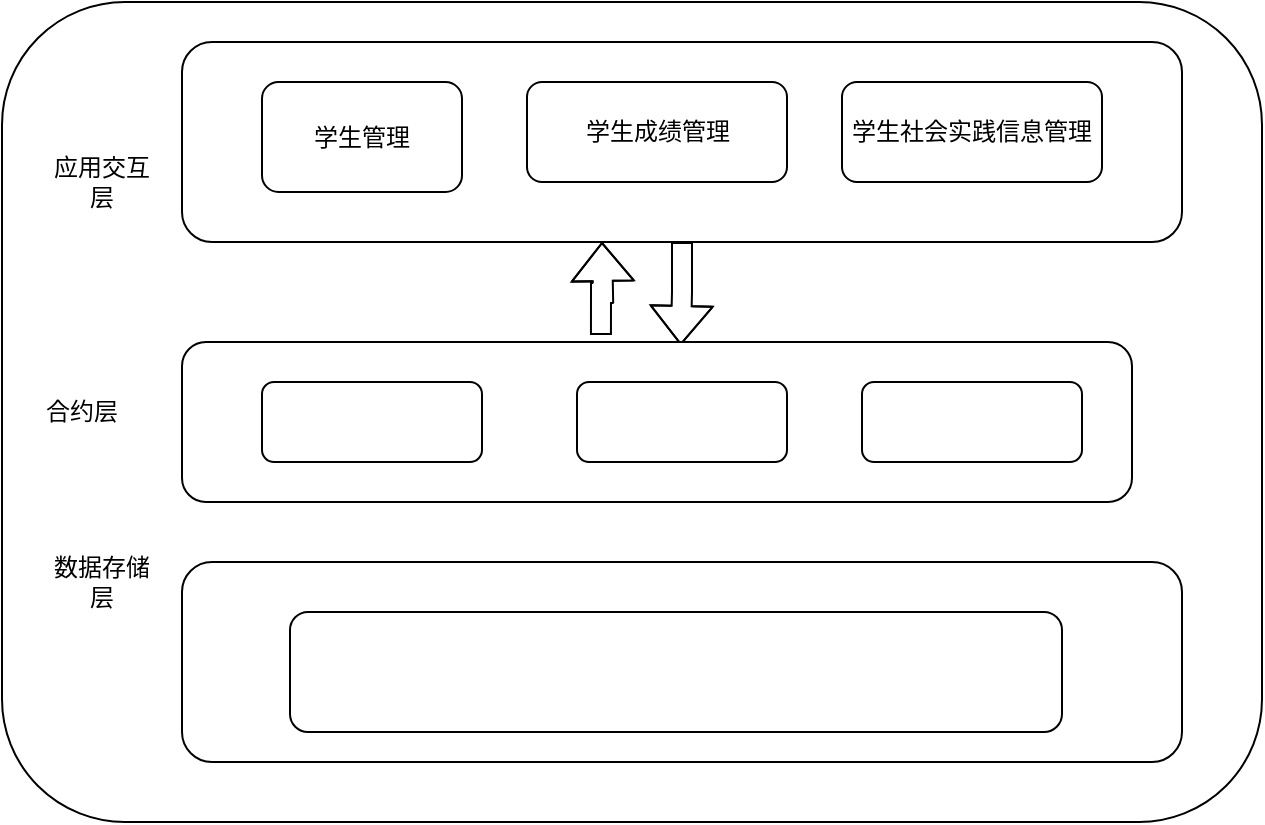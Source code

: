 <mxfile version="20.0.1" type="github">
  <diagram id="19MbuUc1BT7nycTp4Nkc" name="Page-1">
    <mxGraphModel dx="1364" dy="772" grid="1" gridSize="10" guides="1" tooltips="1" connect="1" arrows="1" fold="1" page="1" pageScale="1" pageWidth="827" pageHeight="1169" math="0" shadow="0">
      <root>
        <mxCell id="0" />
        <mxCell id="1" parent="0" />
        <mxCell id="CGRJ25Iukog198GcqVwM-1" value="" style="rounded=1;whiteSpace=wrap;html=1;" vertex="1" parent="1">
          <mxGeometry x="130" y="310" width="630" height="410" as="geometry" />
        </mxCell>
        <mxCell id="CGRJ25Iukog198GcqVwM-20" value="" style="edgeStyle=orthogonalEdgeStyle;rounded=0;orthogonalLoop=1;jettySize=auto;html=1;shape=flexArrow;entryX=0.525;entryY=0.019;entryDx=0;entryDy=0;entryPerimeter=0;" edge="1" parent="1" source="CGRJ25Iukog198GcqVwM-2" target="CGRJ25Iukog198GcqVwM-9">
          <mxGeometry relative="1" as="geometry" />
        </mxCell>
        <mxCell id="CGRJ25Iukog198GcqVwM-2" value="" style="rounded=1;whiteSpace=wrap;html=1;" vertex="1" parent="1">
          <mxGeometry x="220" y="330" width="500" height="100" as="geometry" />
        </mxCell>
        <mxCell id="CGRJ25Iukog198GcqVwM-3" value="学生成绩管理" style="rounded=1;whiteSpace=wrap;html=1;" vertex="1" parent="1">
          <mxGeometry x="392.5" y="350" width="130" height="50" as="geometry" />
        </mxCell>
        <mxCell id="CGRJ25Iukog198GcqVwM-4" value="学生社会实践信息管理" style="rounded=1;whiteSpace=wrap;html=1;" vertex="1" parent="1">
          <mxGeometry x="550" y="350" width="130" height="50" as="geometry" />
        </mxCell>
        <mxCell id="CGRJ25Iukog198GcqVwM-5" value="应用交互层" style="text;html=1;strokeColor=none;fillColor=none;align=center;verticalAlign=middle;whiteSpace=wrap;rounded=0;" vertex="1" parent="1">
          <mxGeometry x="150" y="385" width="60" height="30" as="geometry" />
        </mxCell>
        <mxCell id="CGRJ25Iukog198GcqVwM-6" value="合约层" style="text;html=1;strokeColor=none;fillColor=none;align=center;verticalAlign=middle;whiteSpace=wrap;rounded=0;" vertex="1" parent="1">
          <mxGeometry x="140" y="500" width="60" height="30" as="geometry" />
        </mxCell>
        <mxCell id="CGRJ25Iukog198GcqVwM-8" value="学生管理" style="rounded=1;whiteSpace=wrap;html=1;" vertex="1" parent="1">
          <mxGeometry x="260" y="350" width="100" height="55" as="geometry" />
        </mxCell>
        <mxCell id="CGRJ25Iukog198GcqVwM-22" value="" style="edgeStyle=orthogonalEdgeStyle;shape=flexArrow;rounded=0;orthogonalLoop=1;jettySize=auto;html=1;exitX=0.441;exitY=-0.044;exitDx=0;exitDy=0;exitPerimeter=0;" edge="1" parent="1" source="CGRJ25Iukog198GcqVwM-9">
          <mxGeometry relative="1" as="geometry">
            <mxPoint x="430" y="430" as="targetPoint" />
          </mxGeometry>
        </mxCell>
        <mxCell id="CGRJ25Iukog198GcqVwM-9" value="" style="rounded=1;whiteSpace=wrap;html=1;" vertex="1" parent="1">
          <mxGeometry x="220" y="480" width="475" height="80" as="geometry" />
        </mxCell>
        <mxCell id="CGRJ25Iukog198GcqVwM-11" value="" style="rounded=1;whiteSpace=wrap;html=1;" vertex="1" parent="1">
          <mxGeometry x="260" y="500" width="110" height="40" as="geometry" />
        </mxCell>
        <mxCell id="CGRJ25Iukog198GcqVwM-12" value="" style="rounded=1;whiteSpace=wrap;html=1;" vertex="1" parent="1">
          <mxGeometry x="417.5" y="500" width="105" height="40" as="geometry" />
        </mxCell>
        <mxCell id="CGRJ25Iukog198GcqVwM-13" value="" style="rounded=1;whiteSpace=wrap;html=1;" vertex="1" parent="1">
          <mxGeometry x="560" y="500" width="110" height="40" as="geometry" />
        </mxCell>
        <mxCell id="CGRJ25Iukog198GcqVwM-14" value="数据存储层" style="text;html=1;strokeColor=none;fillColor=none;align=center;verticalAlign=middle;whiteSpace=wrap;rounded=0;" vertex="1" parent="1">
          <mxGeometry x="150" y="585" width="60" height="30" as="geometry" />
        </mxCell>
        <mxCell id="CGRJ25Iukog198GcqVwM-15" value="" style="rounded=1;whiteSpace=wrap;html=1;" vertex="1" parent="1">
          <mxGeometry x="220" y="590" width="500" height="100" as="geometry" />
        </mxCell>
        <mxCell id="CGRJ25Iukog198GcqVwM-16" value="" style="rounded=1;whiteSpace=wrap;html=1;" vertex="1" parent="1">
          <mxGeometry x="274" y="615" width="386" height="60" as="geometry" />
        </mxCell>
      </root>
    </mxGraphModel>
  </diagram>
</mxfile>
